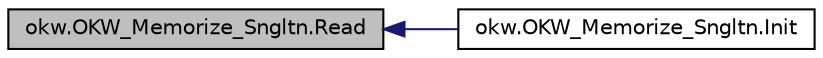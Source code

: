 digraph "okw.OKW_Memorize_Sngltn.Read"
{
 // INTERACTIVE_SVG=YES
  edge [fontname="Helvetica",fontsize="10",labelfontname="Helvetica",labelfontsize="10"];
  node [fontname="Helvetica",fontsize="10",shape=record];
  rankdir="LR";
  Node30 [label="okw.OKW_Memorize_Sngltn.Read",height=0.2,width=0.4,color="black", fillcolor="grey75", style="filled", fontcolor="black"];
  Node30 -> Node31 [dir="back",color="midnightblue",fontsize="10",style="solid",fontname="Helvetica"];
  Node31 [label="okw.OKW_Memorize_Sngltn.Init",height=0.2,width=0.4,color="black", fillcolor="white", style="filled",URL="$classokw_1_1_o_k_w___memorize___sngltn.html#aafe19090af20af9015a07f0d527e6250",tooltip="Initialsiert die Klasse OKW.OKW_Memorize. "];
}
